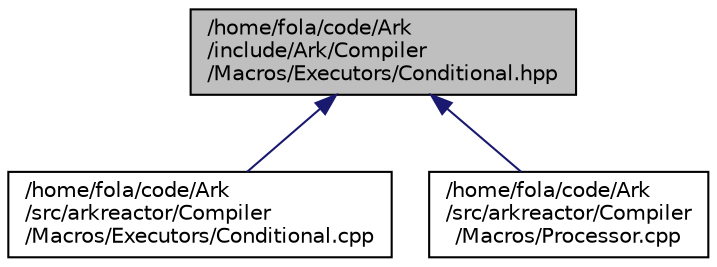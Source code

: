 digraph "/home/fola/code/Ark/include/Ark/Compiler/Macros/Executors/Conditional.hpp"
{
 // INTERACTIVE_SVG=YES
 // LATEX_PDF_SIZE
  edge [fontname="Helvetica",fontsize="10",labelfontname="Helvetica",labelfontsize="10"];
  node [fontname="Helvetica",fontsize="10",shape=record];
  Node1 [label="/home/fola/code/Ark\l/include/Ark/Compiler\l/Macros/Executors/Conditional.hpp",height=0.2,width=0.4,color="black", fillcolor="grey75", style="filled", fontcolor="black",tooltip="Executor for Conditional Macros."];
  Node1 -> Node2 [dir="back",color="midnightblue",fontsize="10",style="solid",fontname="Helvetica"];
  Node2 [label="/home/fola/code/Ark\l/src/arkreactor/Compiler\l/Macros/Executors/Conditional.cpp",height=0.2,width=0.4,color="black", fillcolor="white", style="filled",URL="$de/d04/Conditional_8cpp.html",tooltip=" "];
  Node1 -> Node3 [dir="back",color="midnightblue",fontsize="10",style="solid",fontname="Helvetica"];
  Node3 [label="/home/fola/code/Ark\l/src/arkreactor/Compiler\l/Macros/Processor.cpp",height=0.2,width=0.4,color="black", fillcolor="white", style="filled",URL="$d6/d69/Processor_8cpp.html",tooltip=" "];
}
